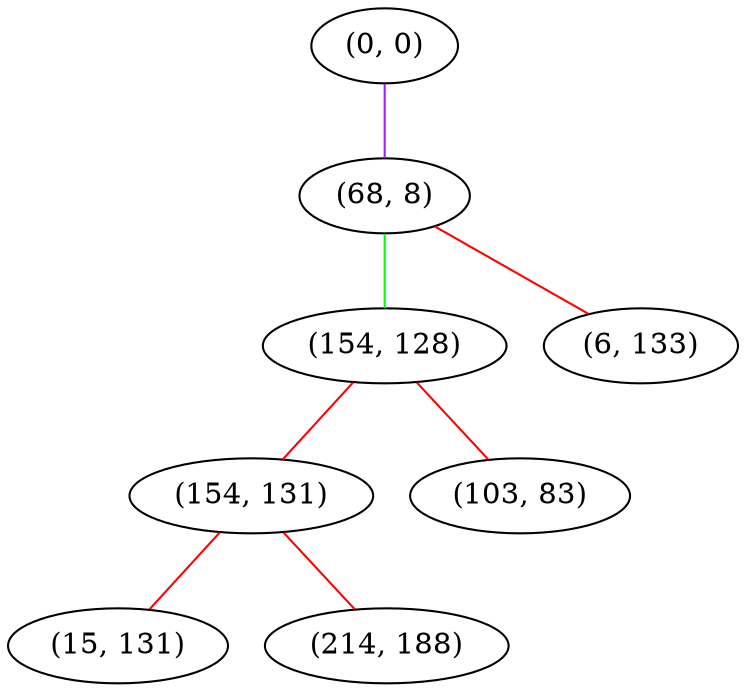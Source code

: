 graph "" {
"(0, 0)";
"(68, 8)";
"(154, 128)";
"(154, 131)";
"(103, 83)";
"(15, 131)";
"(214, 188)";
"(6, 133)";
"(0, 0)" -- "(68, 8)"  [color=purple, key=0, weight=4];
"(68, 8)" -- "(154, 128)"  [color=green, key=0, weight=2];
"(68, 8)" -- "(6, 133)"  [color=red, key=0, weight=1];
"(154, 128)" -- "(103, 83)"  [color=red, key=0, weight=1];
"(154, 128)" -- "(154, 131)"  [color=red, key=0, weight=1];
"(154, 131)" -- "(214, 188)"  [color=red, key=0, weight=1];
"(154, 131)" -- "(15, 131)"  [color=red, key=0, weight=1];
}

